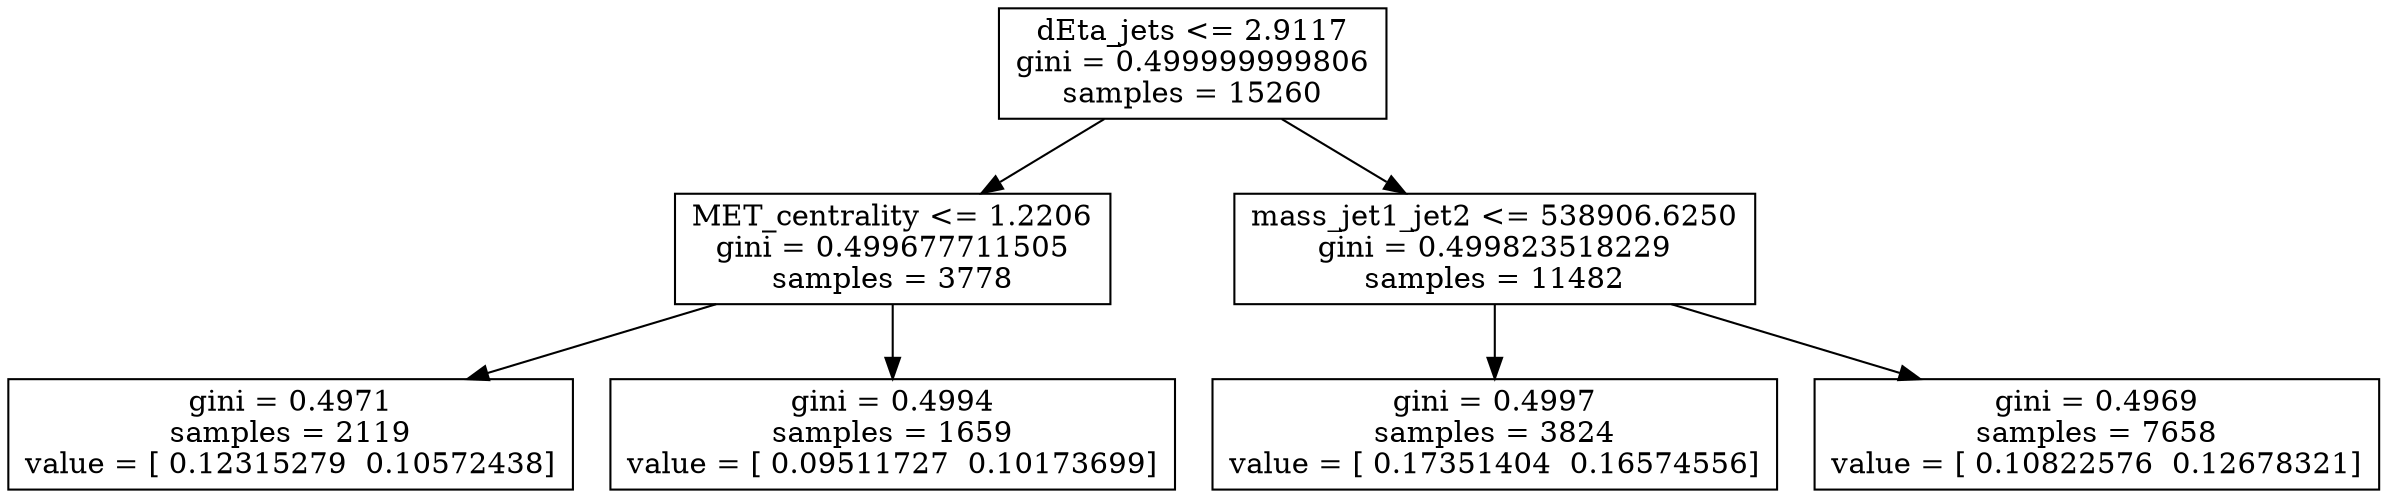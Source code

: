 digraph Tree {
0 [label="dEta_jets <= 2.9117\ngini = 0.499999999806\nsamples = 15260", shape="box"] ;
1 [label="MET_centrality <= 1.2206\ngini = 0.499677711505\nsamples = 3778", shape="box"] ;
0 -> 1 ;
2 [label="gini = 0.4971\nsamples = 2119\nvalue = [ 0.12315279  0.10572438]", shape="box"] ;
1 -> 2 ;
3 [label="gini = 0.4994\nsamples = 1659\nvalue = [ 0.09511727  0.10173699]", shape="box"] ;
1 -> 3 ;
4 [label="mass_jet1_jet2 <= 538906.6250\ngini = 0.499823518229\nsamples = 11482", shape="box"] ;
0 -> 4 ;
5 [label="gini = 0.4997\nsamples = 3824\nvalue = [ 0.17351404  0.16574556]", shape="box"] ;
4 -> 5 ;
6 [label="gini = 0.4969\nsamples = 7658\nvalue = [ 0.10822576  0.12678321]", shape="box"] ;
4 -> 6 ;
}